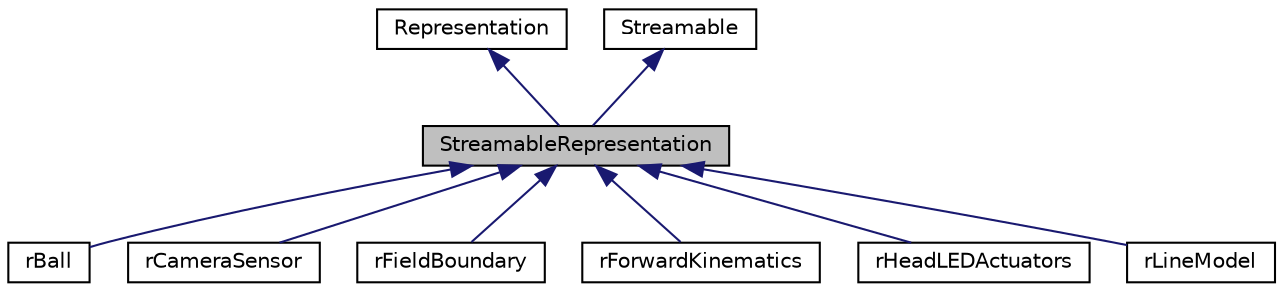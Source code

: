 digraph "StreamableRepresentation"
{
  edge [fontname="Helvetica",fontsize="10",labelfontname="Helvetica",labelfontsize="10"];
  node [fontname="Helvetica",fontsize="10",shape=record];
  Node0 [label="StreamableRepresentation",height=0.2,width=0.4,color="black", fillcolor="grey75", style="filled", fontcolor="black"];
  Node1 -> Node0 [dir="back",color="midnightblue",fontsize="10",style="solid",fontname="Helvetica"];
  Node1 [label="Representation",height=0.2,width=0.4,color="black", fillcolor="white", style="filled",URL="$classRepresentation.html",tooltip="Representation abstract class. "];
  Node2 -> Node0 [dir="back",color="midnightblue",fontsize="10",style="solid",fontname="Helvetica"];
  Node2 [label="Streamable",height=0.2,width=0.4,color="black", fillcolor="white", style="filled",URL="$classStreamable.html",tooltip="Streamable: all classes that can be streamed/serialized should implement this base class..."];
  Node0 -> Node3 [dir="back",color="midnightblue",fontsize="10",style="solid",fontname="Helvetica"];
  Node3 [label="rBall",height=0.2,width=0.4,color="black", fillcolor="white", style="filled",URL="$classrBall.html",tooltip="rBall: representation that holds the information of the ball. "];
  Node0 -> Node4 [dir="back",color="midnightblue",fontsize="10",style="solid",fontname="Helvetica"];
  Node4 [label="rCameraSensor",height=0.2,width=0.4,color="black", fillcolor="white", style="filled",URL="$classrCameraSensor.html",tooltip="Representation that holds an image from a camera and information about that image. "];
  Node0 -> Node5 [dir="back",color="midnightblue",fontsize="10",style="solid",fontname="Helvetica"];
  Node5 [label="rFieldBoundary",height=0.2,width=0.4,color="black", fillcolor="white", style="filled",URL="$classrFieldBoundary.html",tooltip="rFieldBoundary: representation that holds the information about the field boundary. "];
  Node0 -> Node6 [dir="back",color="midnightblue",fontsize="10",style="solid",fontname="Helvetica"];
  Node6 [label="rForwardKinematics",height=0.2,width=0.4,color="black", fillcolor="white", style="filled",URL="$classrForwardKinematics.html",tooltip="rFowardKinematic: this representation contains the transformation between the torso and the end actua..."];
  Node0 -> Node7 [dir="back",color="midnightblue",fontsize="10",style="solid",fontname="Helvetica"];
  Node7 [label="rHeadLEDActuators",height=0.2,width=0.4,color="black", fillcolor="white", style="filled",URL="$classrHeadLEDActuators.html"];
  Node0 -> Node8 [dir="back",color="midnightblue",fontsize="10",style="solid",fontname="Helvetica"];
  Node8 [label="rLineModel",height=0.2,width=0.4,color="black", fillcolor="white", style="filled",URL="$classrLineModel.html",tooltip="rLineModel: representation that holds the line points of the line model. "];
}
